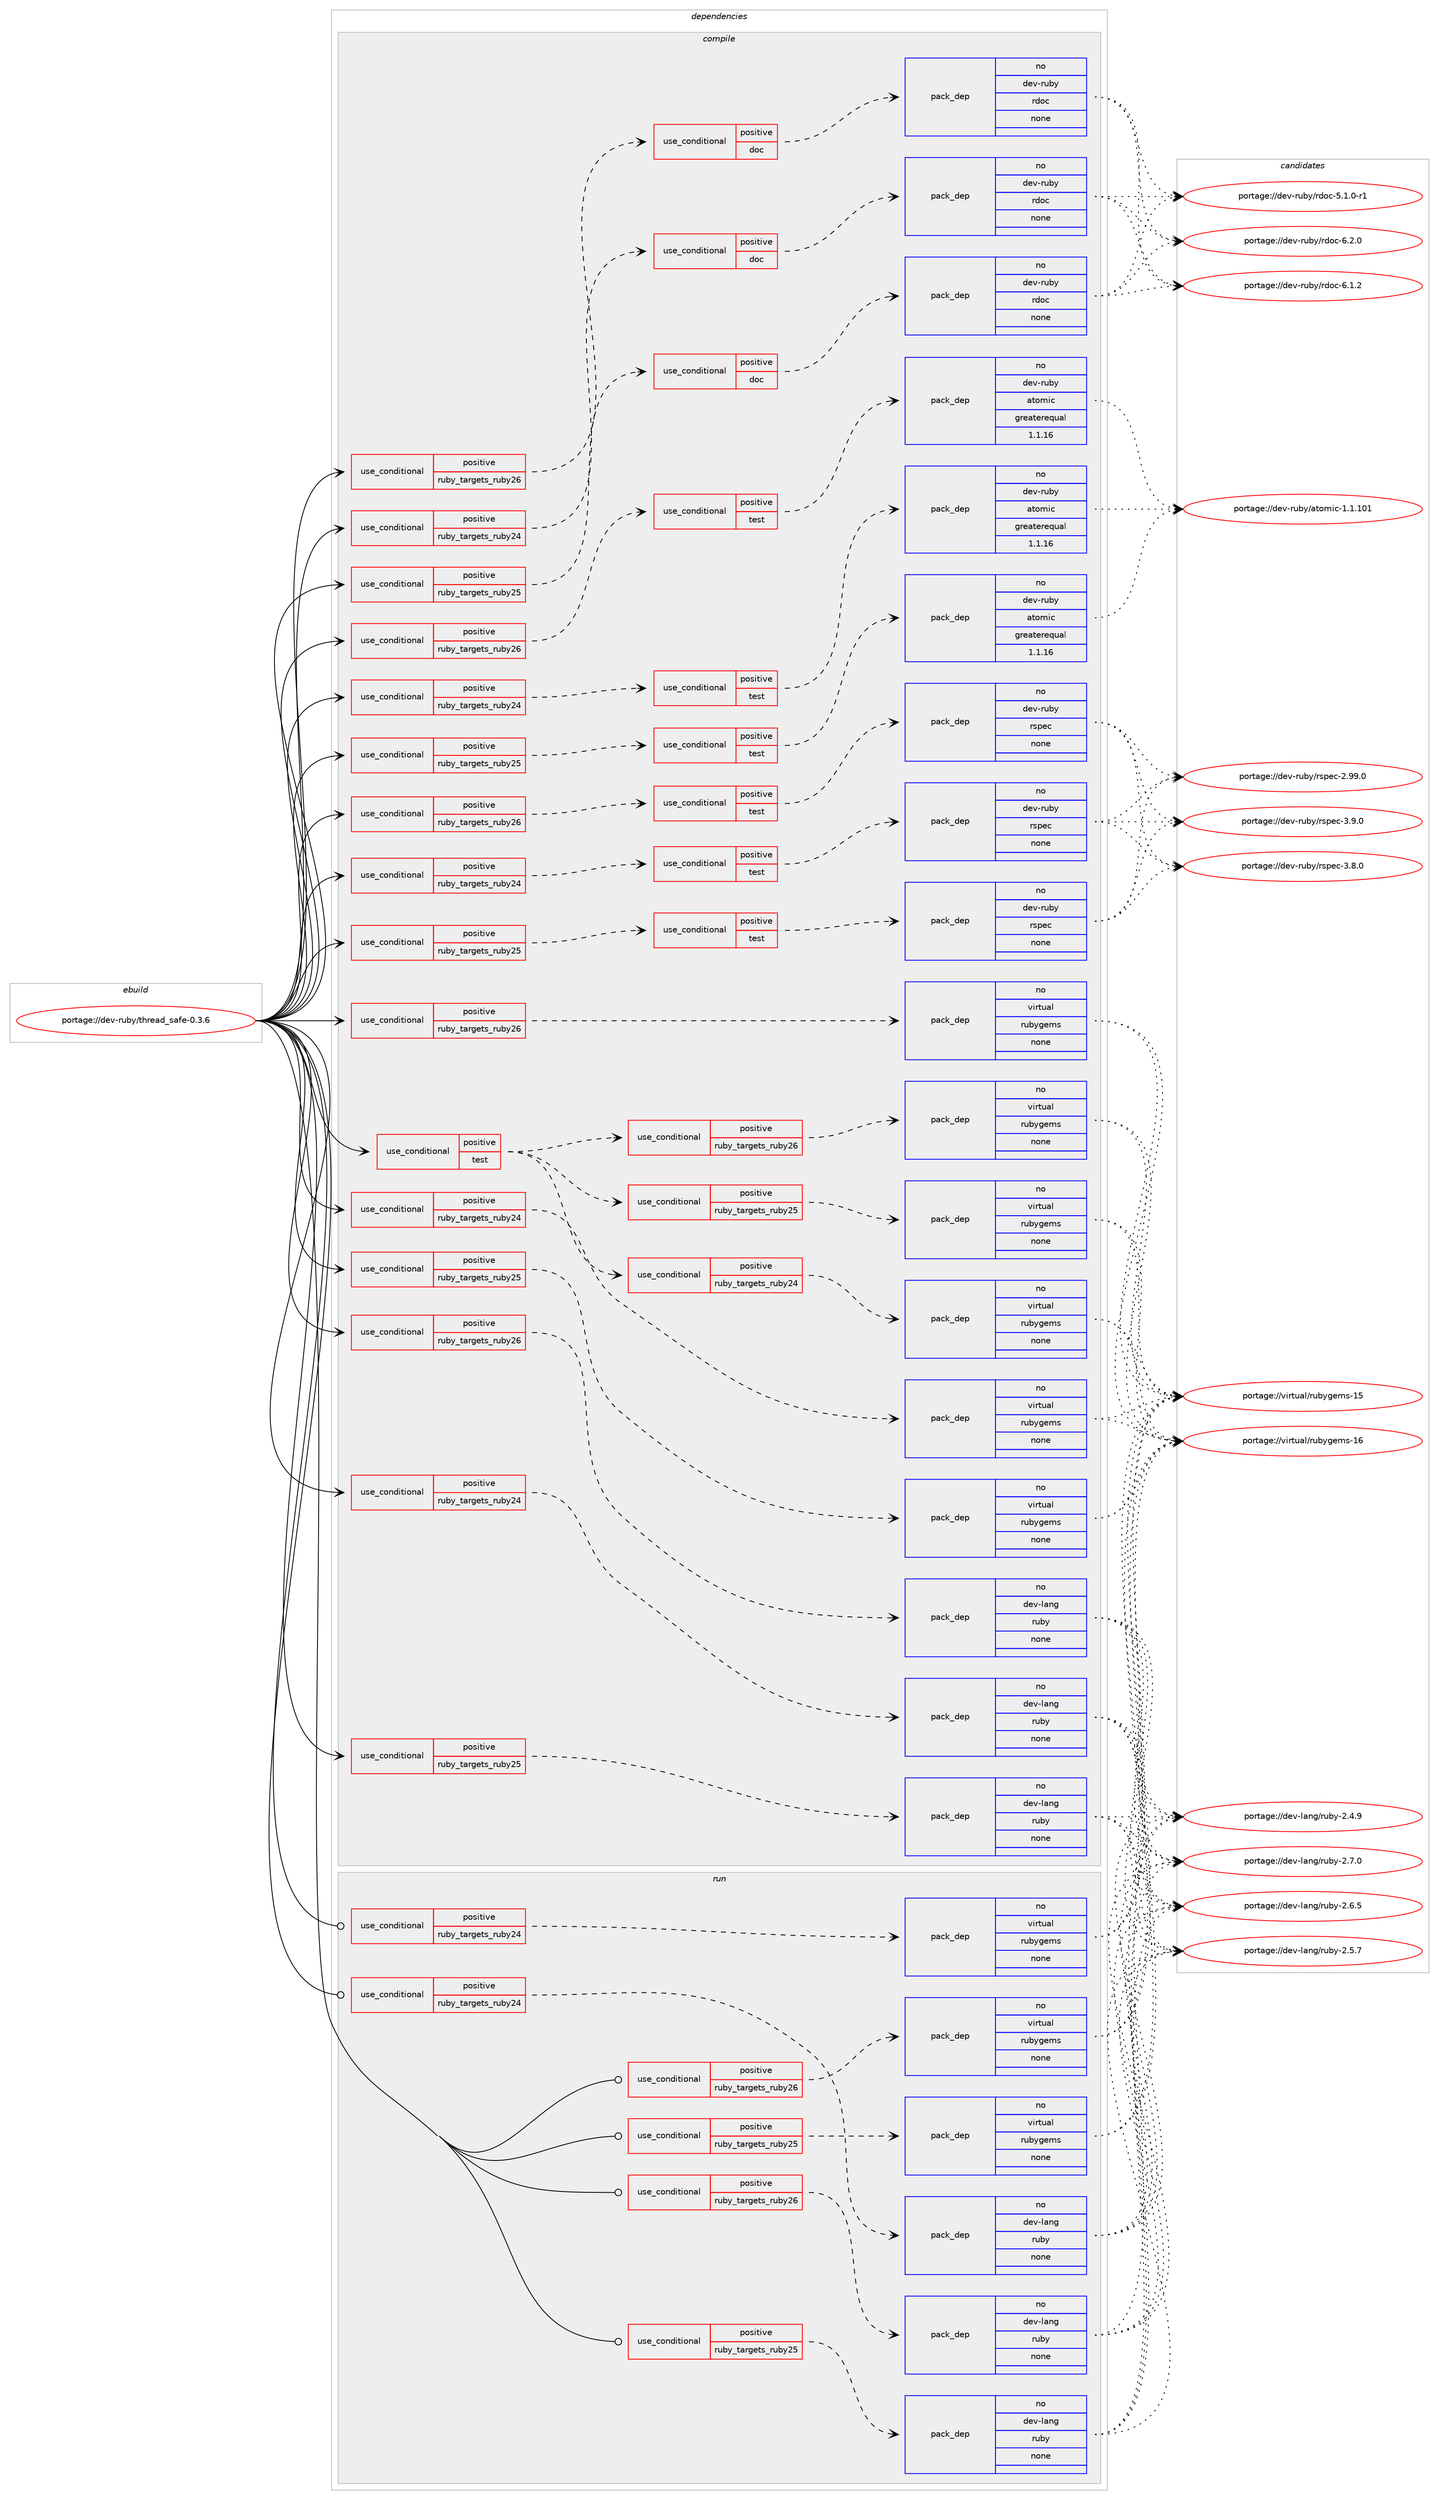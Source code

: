 digraph prolog {

# *************
# Graph options
# *************

newrank=true;
concentrate=true;
compound=true;
graph [rankdir=LR,fontname=Helvetica,fontsize=10,ranksep=1.5];#, ranksep=2.5, nodesep=0.2];
edge  [arrowhead=vee];
node  [fontname=Helvetica,fontsize=10];

# **********
# The ebuild
# **********

subgraph cluster_leftcol {
color=gray;
rank=same;
label=<<i>ebuild</i>>;
id [label="portage://dev-ruby/thread_safe-0.3.6", color=red, width=4, href="../dev-ruby/thread_safe-0.3.6.svg"];
}

# ****************
# The dependencies
# ****************

subgraph cluster_midcol {
color=gray;
label=<<i>dependencies</i>>;
subgraph cluster_compile {
fillcolor="#eeeeee";
style=filled;
label=<<i>compile</i>>;
subgraph cond66795 {
dependency314761 [label=<<TABLE BORDER="0" CELLBORDER="1" CELLSPACING="0" CELLPADDING="4"><TR><TD ROWSPAN="3" CELLPADDING="10">use_conditional</TD></TR><TR><TD>positive</TD></TR><TR><TD>ruby_targets_ruby24</TD></TR></TABLE>>, shape=none, color=red];
subgraph cond66796 {
dependency314762 [label=<<TABLE BORDER="0" CELLBORDER="1" CELLSPACING="0" CELLPADDING="4"><TR><TD ROWSPAN="3" CELLPADDING="10">use_conditional</TD></TR><TR><TD>positive</TD></TR><TR><TD>doc</TD></TR></TABLE>>, shape=none, color=red];
subgraph pack243235 {
dependency314763 [label=<<TABLE BORDER="0" CELLBORDER="1" CELLSPACING="0" CELLPADDING="4" WIDTH="220"><TR><TD ROWSPAN="6" CELLPADDING="30">pack_dep</TD></TR><TR><TD WIDTH="110">no</TD></TR><TR><TD>dev-ruby</TD></TR><TR><TD>rdoc</TD></TR><TR><TD>none</TD></TR><TR><TD></TD></TR></TABLE>>, shape=none, color=blue];
}
dependency314762:e -> dependency314763:w [weight=20,style="dashed",arrowhead="vee"];
}
dependency314761:e -> dependency314762:w [weight=20,style="dashed",arrowhead="vee"];
}
id:e -> dependency314761:w [weight=20,style="solid",arrowhead="vee"];
subgraph cond66797 {
dependency314764 [label=<<TABLE BORDER="0" CELLBORDER="1" CELLSPACING="0" CELLPADDING="4"><TR><TD ROWSPAN="3" CELLPADDING="10">use_conditional</TD></TR><TR><TD>positive</TD></TR><TR><TD>ruby_targets_ruby24</TD></TR></TABLE>>, shape=none, color=red];
subgraph cond66798 {
dependency314765 [label=<<TABLE BORDER="0" CELLBORDER="1" CELLSPACING="0" CELLPADDING="4"><TR><TD ROWSPAN="3" CELLPADDING="10">use_conditional</TD></TR><TR><TD>positive</TD></TR><TR><TD>test</TD></TR></TABLE>>, shape=none, color=red];
subgraph pack243236 {
dependency314766 [label=<<TABLE BORDER="0" CELLBORDER="1" CELLSPACING="0" CELLPADDING="4" WIDTH="220"><TR><TD ROWSPAN="6" CELLPADDING="30">pack_dep</TD></TR><TR><TD WIDTH="110">no</TD></TR><TR><TD>dev-ruby</TD></TR><TR><TD>atomic</TD></TR><TR><TD>greaterequal</TD></TR><TR><TD>1.1.16</TD></TR></TABLE>>, shape=none, color=blue];
}
dependency314765:e -> dependency314766:w [weight=20,style="dashed",arrowhead="vee"];
}
dependency314764:e -> dependency314765:w [weight=20,style="dashed",arrowhead="vee"];
}
id:e -> dependency314764:w [weight=20,style="solid",arrowhead="vee"];
subgraph cond66799 {
dependency314767 [label=<<TABLE BORDER="0" CELLBORDER="1" CELLSPACING="0" CELLPADDING="4"><TR><TD ROWSPAN="3" CELLPADDING="10">use_conditional</TD></TR><TR><TD>positive</TD></TR><TR><TD>ruby_targets_ruby24</TD></TR></TABLE>>, shape=none, color=red];
subgraph cond66800 {
dependency314768 [label=<<TABLE BORDER="0" CELLBORDER="1" CELLSPACING="0" CELLPADDING="4"><TR><TD ROWSPAN="3" CELLPADDING="10">use_conditional</TD></TR><TR><TD>positive</TD></TR><TR><TD>test</TD></TR></TABLE>>, shape=none, color=red];
subgraph pack243237 {
dependency314769 [label=<<TABLE BORDER="0" CELLBORDER="1" CELLSPACING="0" CELLPADDING="4" WIDTH="220"><TR><TD ROWSPAN="6" CELLPADDING="30">pack_dep</TD></TR><TR><TD WIDTH="110">no</TD></TR><TR><TD>dev-ruby</TD></TR><TR><TD>rspec</TD></TR><TR><TD>none</TD></TR><TR><TD></TD></TR></TABLE>>, shape=none, color=blue];
}
dependency314768:e -> dependency314769:w [weight=20,style="dashed",arrowhead="vee"];
}
dependency314767:e -> dependency314768:w [weight=20,style="dashed",arrowhead="vee"];
}
id:e -> dependency314767:w [weight=20,style="solid",arrowhead="vee"];
subgraph cond66801 {
dependency314770 [label=<<TABLE BORDER="0" CELLBORDER="1" CELLSPACING="0" CELLPADDING="4"><TR><TD ROWSPAN="3" CELLPADDING="10">use_conditional</TD></TR><TR><TD>positive</TD></TR><TR><TD>ruby_targets_ruby24</TD></TR></TABLE>>, shape=none, color=red];
subgraph pack243238 {
dependency314771 [label=<<TABLE BORDER="0" CELLBORDER="1" CELLSPACING="0" CELLPADDING="4" WIDTH="220"><TR><TD ROWSPAN="6" CELLPADDING="30">pack_dep</TD></TR><TR><TD WIDTH="110">no</TD></TR><TR><TD>dev-lang</TD></TR><TR><TD>ruby</TD></TR><TR><TD>none</TD></TR><TR><TD></TD></TR></TABLE>>, shape=none, color=blue];
}
dependency314770:e -> dependency314771:w [weight=20,style="dashed",arrowhead="vee"];
}
id:e -> dependency314770:w [weight=20,style="solid",arrowhead="vee"];
subgraph cond66802 {
dependency314772 [label=<<TABLE BORDER="0" CELLBORDER="1" CELLSPACING="0" CELLPADDING="4"><TR><TD ROWSPAN="3" CELLPADDING="10">use_conditional</TD></TR><TR><TD>positive</TD></TR><TR><TD>ruby_targets_ruby24</TD></TR></TABLE>>, shape=none, color=red];
subgraph pack243239 {
dependency314773 [label=<<TABLE BORDER="0" CELLBORDER="1" CELLSPACING="0" CELLPADDING="4" WIDTH="220"><TR><TD ROWSPAN="6" CELLPADDING="30">pack_dep</TD></TR><TR><TD WIDTH="110">no</TD></TR><TR><TD>virtual</TD></TR><TR><TD>rubygems</TD></TR><TR><TD>none</TD></TR><TR><TD></TD></TR></TABLE>>, shape=none, color=blue];
}
dependency314772:e -> dependency314773:w [weight=20,style="dashed",arrowhead="vee"];
}
id:e -> dependency314772:w [weight=20,style="solid",arrowhead="vee"];
subgraph cond66803 {
dependency314774 [label=<<TABLE BORDER="0" CELLBORDER="1" CELLSPACING="0" CELLPADDING="4"><TR><TD ROWSPAN="3" CELLPADDING="10">use_conditional</TD></TR><TR><TD>positive</TD></TR><TR><TD>ruby_targets_ruby25</TD></TR></TABLE>>, shape=none, color=red];
subgraph cond66804 {
dependency314775 [label=<<TABLE BORDER="0" CELLBORDER="1" CELLSPACING="0" CELLPADDING="4"><TR><TD ROWSPAN="3" CELLPADDING="10">use_conditional</TD></TR><TR><TD>positive</TD></TR><TR><TD>doc</TD></TR></TABLE>>, shape=none, color=red];
subgraph pack243240 {
dependency314776 [label=<<TABLE BORDER="0" CELLBORDER="1" CELLSPACING="0" CELLPADDING="4" WIDTH="220"><TR><TD ROWSPAN="6" CELLPADDING="30">pack_dep</TD></TR><TR><TD WIDTH="110">no</TD></TR><TR><TD>dev-ruby</TD></TR><TR><TD>rdoc</TD></TR><TR><TD>none</TD></TR><TR><TD></TD></TR></TABLE>>, shape=none, color=blue];
}
dependency314775:e -> dependency314776:w [weight=20,style="dashed",arrowhead="vee"];
}
dependency314774:e -> dependency314775:w [weight=20,style="dashed",arrowhead="vee"];
}
id:e -> dependency314774:w [weight=20,style="solid",arrowhead="vee"];
subgraph cond66805 {
dependency314777 [label=<<TABLE BORDER="0" CELLBORDER="1" CELLSPACING="0" CELLPADDING="4"><TR><TD ROWSPAN="3" CELLPADDING="10">use_conditional</TD></TR><TR><TD>positive</TD></TR><TR><TD>ruby_targets_ruby25</TD></TR></TABLE>>, shape=none, color=red];
subgraph cond66806 {
dependency314778 [label=<<TABLE BORDER="0" CELLBORDER="1" CELLSPACING="0" CELLPADDING="4"><TR><TD ROWSPAN="3" CELLPADDING="10">use_conditional</TD></TR><TR><TD>positive</TD></TR><TR><TD>test</TD></TR></TABLE>>, shape=none, color=red];
subgraph pack243241 {
dependency314779 [label=<<TABLE BORDER="0" CELLBORDER="1" CELLSPACING="0" CELLPADDING="4" WIDTH="220"><TR><TD ROWSPAN="6" CELLPADDING="30">pack_dep</TD></TR><TR><TD WIDTH="110">no</TD></TR><TR><TD>dev-ruby</TD></TR><TR><TD>atomic</TD></TR><TR><TD>greaterequal</TD></TR><TR><TD>1.1.16</TD></TR></TABLE>>, shape=none, color=blue];
}
dependency314778:e -> dependency314779:w [weight=20,style="dashed",arrowhead="vee"];
}
dependency314777:e -> dependency314778:w [weight=20,style="dashed",arrowhead="vee"];
}
id:e -> dependency314777:w [weight=20,style="solid",arrowhead="vee"];
subgraph cond66807 {
dependency314780 [label=<<TABLE BORDER="0" CELLBORDER="1" CELLSPACING="0" CELLPADDING="4"><TR><TD ROWSPAN="3" CELLPADDING="10">use_conditional</TD></TR><TR><TD>positive</TD></TR><TR><TD>ruby_targets_ruby25</TD></TR></TABLE>>, shape=none, color=red];
subgraph cond66808 {
dependency314781 [label=<<TABLE BORDER="0" CELLBORDER="1" CELLSPACING="0" CELLPADDING="4"><TR><TD ROWSPAN="3" CELLPADDING="10">use_conditional</TD></TR><TR><TD>positive</TD></TR><TR><TD>test</TD></TR></TABLE>>, shape=none, color=red];
subgraph pack243242 {
dependency314782 [label=<<TABLE BORDER="0" CELLBORDER="1" CELLSPACING="0" CELLPADDING="4" WIDTH="220"><TR><TD ROWSPAN="6" CELLPADDING="30">pack_dep</TD></TR><TR><TD WIDTH="110">no</TD></TR><TR><TD>dev-ruby</TD></TR><TR><TD>rspec</TD></TR><TR><TD>none</TD></TR><TR><TD></TD></TR></TABLE>>, shape=none, color=blue];
}
dependency314781:e -> dependency314782:w [weight=20,style="dashed",arrowhead="vee"];
}
dependency314780:e -> dependency314781:w [weight=20,style="dashed",arrowhead="vee"];
}
id:e -> dependency314780:w [weight=20,style="solid",arrowhead="vee"];
subgraph cond66809 {
dependency314783 [label=<<TABLE BORDER="0" CELLBORDER="1" CELLSPACING="0" CELLPADDING="4"><TR><TD ROWSPAN="3" CELLPADDING="10">use_conditional</TD></TR><TR><TD>positive</TD></TR><TR><TD>ruby_targets_ruby25</TD></TR></TABLE>>, shape=none, color=red];
subgraph pack243243 {
dependency314784 [label=<<TABLE BORDER="0" CELLBORDER="1" CELLSPACING="0" CELLPADDING="4" WIDTH="220"><TR><TD ROWSPAN="6" CELLPADDING="30">pack_dep</TD></TR><TR><TD WIDTH="110">no</TD></TR><TR><TD>dev-lang</TD></TR><TR><TD>ruby</TD></TR><TR><TD>none</TD></TR><TR><TD></TD></TR></TABLE>>, shape=none, color=blue];
}
dependency314783:e -> dependency314784:w [weight=20,style="dashed",arrowhead="vee"];
}
id:e -> dependency314783:w [weight=20,style="solid",arrowhead="vee"];
subgraph cond66810 {
dependency314785 [label=<<TABLE BORDER="0" CELLBORDER="1" CELLSPACING="0" CELLPADDING="4"><TR><TD ROWSPAN="3" CELLPADDING="10">use_conditional</TD></TR><TR><TD>positive</TD></TR><TR><TD>ruby_targets_ruby25</TD></TR></TABLE>>, shape=none, color=red];
subgraph pack243244 {
dependency314786 [label=<<TABLE BORDER="0" CELLBORDER="1" CELLSPACING="0" CELLPADDING="4" WIDTH="220"><TR><TD ROWSPAN="6" CELLPADDING="30">pack_dep</TD></TR><TR><TD WIDTH="110">no</TD></TR><TR><TD>virtual</TD></TR><TR><TD>rubygems</TD></TR><TR><TD>none</TD></TR><TR><TD></TD></TR></TABLE>>, shape=none, color=blue];
}
dependency314785:e -> dependency314786:w [weight=20,style="dashed",arrowhead="vee"];
}
id:e -> dependency314785:w [weight=20,style="solid",arrowhead="vee"];
subgraph cond66811 {
dependency314787 [label=<<TABLE BORDER="0" CELLBORDER="1" CELLSPACING="0" CELLPADDING="4"><TR><TD ROWSPAN="3" CELLPADDING="10">use_conditional</TD></TR><TR><TD>positive</TD></TR><TR><TD>ruby_targets_ruby26</TD></TR></TABLE>>, shape=none, color=red];
subgraph cond66812 {
dependency314788 [label=<<TABLE BORDER="0" CELLBORDER="1" CELLSPACING="0" CELLPADDING="4"><TR><TD ROWSPAN="3" CELLPADDING="10">use_conditional</TD></TR><TR><TD>positive</TD></TR><TR><TD>doc</TD></TR></TABLE>>, shape=none, color=red];
subgraph pack243245 {
dependency314789 [label=<<TABLE BORDER="0" CELLBORDER="1" CELLSPACING="0" CELLPADDING="4" WIDTH="220"><TR><TD ROWSPAN="6" CELLPADDING="30">pack_dep</TD></TR><TR><TD WIDTH="110">no</TD></TR><TR><TD>dev-ruby</TD></TR><TR><TD>rdoc</TD></TR><TR><TD>none</TD></TR><TR><TD></TD></TR></TABLE>>, shape=none, color=blue];
}
dependency314788:e -> dependency314789:w [weight=20,style="dashed",arrowhead="vee"];
}
dependency314787:e -> dependency314788:w [weight=20,style="dashed",arrowhead="vee"];
}
id:e -> dependency314787:w [weight=20,style="solid",arrowhead="vee"];
subgraph cond66813 {
dependency314790 [label=<<TABLE BORDER="0" CELLBORDER="1" CELLSPACING="0" CELLPADDING="4"><TR><TD ROWSPAN="3" CELLPADDING="10">use_conditional</TD></TR><TR><TD>positive</TD></TR><TR><TD>ruby_targets_ruby26</TD></TR></TABLE>>, shape=none, color=red];
subgraph cond66814 {
dependency314791 [label=<<TABLE BORDER="0" CELLBORDER="1" CELLSPACING="0" CELLPADDING="4"><TR><TD ROWSPAN="3" CELLPADDING="10">use_conditional</TD></TR><TR><TD>positive</TD></TR><TR><TD>test</TD></TR></TABLE>>, shape=none, color=red];
subgraph pack243246 {
dependency314792 [label=<<TABLE BORDER="0" CELLBORDER="1" CELLSPACING="0" CELLPADDING="4" WIDTH="220"><TR><TD ROWSPAN="6" CELLPADDING="30">pack_dep</TD></TR><TR><TD WIDTH="110">no</TD></TR><TR><TD>dev-ruby</TD></TR><TR><TD>atomic</TD></TR><TR><TD>greaterequal</TD></TR><TR><TD>1.1.16</TD></TR></TABLE>>, shape=none, color=blue];
}
dependency314791:e -> dependency314792:w [weight=20,style="dashed",arrowhead="vee"];
}
dependency314790:e -> dependency314791:w [weight=20,style="dashed",arrowhead="vee"];
}
id:e -> dependency314790:w [weight=20,style="solid",arrowhead="vee"];
subgraph cond66815 {
dependency314793 [label=<<TABLE BORDER="0" CELLBORDER="1" CELLSPACING="0" CELLPADDING="4"><TR><TD ROWSPAN="3" CELLPADDING="10">use_conditional</TD></TR><TR><TD>positive</TD></TR><TR><TD>ruby_targets_ruby26</TD></TR></TABLE>>, shape=none, color=red];
subgraph cond66816 {
dependency314794 [label=<<TABLE BORDER="0" CELLBORDER="1" CELLSPACING="0" CELLPADDING="4"><TR><TD ROWSPAN="3" CELLPADDING="10">use_conditional</TD></TR><TR><TD>positive</TD></TR><TR><TD>test</TD></TR></TABLE>>, shape=none, color=red];
subgraph pack243247 {
dependency314795 [label=<<TABLE BORDER="0" CELLBORDER="1" CELLSPACING="0" CELLPADDING="4" WIDTH="220"><TR><TD ROWSPAN="6" CELLPADDING="30">pack_dep</TD></TR><TR><TD WIDTH="110">no</TD></TR><TR><TD>dev-ruby</TD></TR><TR><TD>rspec</TD></TR><TR><TD>none</TD></TR><TR><TD></TD></TR></TABLE>>, shape=none, color=blue];
}
dependency314794:e -> dependency314795:w [weight=20,style="dashed",arrowhead="vee"];
}
dependency314793:e -> dependency314794:w [weight=20,style="dashed",arrowhead="vee"];
}
id:e -> dependency314793:w [weight=20,style="solid",arrowhead="vee"];
subgraph cond66817 {
dependency314796 [label=<<TABLE BORDER="0" CELLBORDER="1" CELLSPACING="0" CELLPADDING="4"><TR><TD ROWSPAN="3" CELLPADDING="10">use_conditional</TD></TR><TR><TD>positive</TD></TR><TR><TD>ruby_targets_ruby26</TD></TR></TABLE>>, shape=none, color=red];
subgraph pack243248 {
dependency314797 [label=<<TABLE BORDER="0" CELLBORDER="1" CELLSPACING="0" CELLPADDING="4" WIDTH="220"><TR><TD ROWSPAN="6" CELLPADDING="30">pack_dep</TD></TR><TR><TD WIDTH="110">no</TD></TR><TR><TD>dev-lang</TD></TR><TR><TD>ruby</TD></TR><TR><TD>none</TD></TR><TR><TD></TD></TR></TABLE>>, shape=none, color=blue];
}
dependency314796:e -> dependency314797:w [weight=20,style="dashed",arrowhead="vee"];
}
id:e -> dependency314796:w [weight=20,style="solid",arrowhead="vee"];
subgraph cond66818 {
dependency314798 [label=<<TABLE BORDER="0" CELLBORDER="1" CELLSPACING="0" CELLPADDING="4"><TR><TD ROWSPAN="3" CELLPADDING="10">use_conditional</TD></TR><TR><TD>positive</TD></TR><TR><TD>ruby_targets_ruby26</TD></TR></TABLE>>, shape=none, color=red];
subgraph pack243249 {
dependency314799 [label=<<TABLE BORDER="0" CELLBORDER="1" CELLSPACING="0" CELLPADDING="4" WIDTH="220"><TR><TD ROWSPAN="6" CELLPADDING="30">pack_dep</TD></TR><TR><TD WIDTH="110">no</TD></TR><TR><TD>virtual</TD></TR><TR><TD>rubygems</TD></TR><TR><TD>none</TD></TR><TR><TD></TD></TR></TABLE>>, shape=none, color=blue];
}
dependency314798:e -> dependency314799:w [weight=20,style="dashed",arrowhead="vee"];
}
id:e -> dependency314798:w [weight=20,style="solid",arrowhead="vee"];
subgraph cond66819 {
dependency314800 [label=<<TABLE BORDER="0" CELLBORDER="1" CELLSPACING="0" CELLPADDING="4"><TR><TD ROWSPAN="3" CELLPADDING="10">use_conditional</TD></TR><TR><TD>positive</TD></TR><TR><TD>test</TD></TR></TABLE>>, shape=none, color=red];
subgraph cond66820 {
dependency314801 [label=<<TABLE BORDER="0" CELLBORDER="1" CELLSPACING="0" CELLPADDING="4"><TR><TD ROWSPAN="3" CELLPADDING="10">use_conditional</TD></TR><TR><TD>positive</TD></TR><TR><TD>ruby_targets_ruby24</TD></TR></TABLE>>, shape=none, color=red];
subgraph pack243250 {
dependency314802 [label=<<TABLE BORDER="0" CELLBORDER="1" CELLSPACING="0" CELLPADDING="4" WIDTH="220"><TR><TD ROWSPAN="6" CELLPADDING="30">pack_dep</TD></TR><TR><TD WIDTH="110">no</TD></TR><TR><TD>virtual</TD></TR><TR><TD>rubygems</TD></TR><TR><TD>none</TD></TR><TR><TD></TD></TR></TABLE>>, shape=none, color=blue];
}
dependency314801:e -> dependency314802:w [weight=20,style="dashed",arrowhead="vee"];
}
dependency314800:e -> dependency314801:w [weight=20,style="dashed",arrowhead="vee"];
subgraph cond66821 {
dependency314803 [label=<<TABLE BORDER="0" CELLBORDER="1" CELLSPACING="0" CELLPADDING="4"><TR><TD ROWSPAN="3" CELLPADDING="10">use_conditional</TD></TR><TR><TD>positive</TD></TR><TR><TD>ruby_targets_ruby25</TD></TR></TABLE>>, shape=none, color=red];
subgraph pack243251 {
dependency314804 [label=<<TABLE BORDER="0" CELLBORDER="1" CELLSPACING="0" CELLPADDING="4" WIDTH="220"><TR><TD ROWSPAN="6" CELLPADDING="30">pack_dep</TD></TR><TR><TD WIDTH="110">no</TD></TR><TR><TD>virtual</TD></TR><TR><TD>rubygems</TD></TR><TR><TD>none</TD></TR><TR><TD></TD></TR></TABLE>>, shape=none, color=blue];
}
dependency314803:e -> dependency314804:w [weight=20,style="dashed",arrowhead="vee"];
}
dependency314800:e -> dependency314803:w [weight=20,style="dashed",arrowhead="vee"];
subgraph cond66822 {
dependency314805 [label=<<TABLE BORDER="0" CELLBORDER="1" CELLSPACING="0" CELLPADDING="4"><TR><TD ROWSPAN="3" CELLPADDING="10">use_conditional</TD></TR><TR><TD>positive</TD></TR><TR><TD>ruby_targets_ruby26</TD></TR></TABLE>>, shape=none, color=red];
subgraph pack243252 {
dependency314806 [label=<<TABLE BORDER="0" CELLBORDER="1" CELLSPACING="0" CELLPADDING="4" WIDTH="220"><TR><TD ROWSPAN="6" CELLPADDING="30">pack_dep</TD></TR><TR><TD WIDTH="110">no</TD></TR><TR><TD>virtual</TD></TR><TR><TD>rubygems</TD></TR><TR><TD>none</TD></TR><TR><TD></TD></TR></TABLE>>, shape=none, color=blue];
}
dependency314805:e -> dependency314806:w [weight=20,style="dashed",arrowhead="vee"];
}
dependency314800:e -> dependency314805:w [weight=20,style="dashed",arrowhead="vee"];
}
id:e -> dependency314800:w [weight=20,style="solid",arrowhead="vee"];
}
subgraph cluster_compileandrun {
fillcolor="#eeeeee";
style=filled;
label=<<i>compile and run</i>>;
}
subgraph cluster_run {
fillcolor="#eeeeee";
style=filled;
label=<<i>run</i>>;
subgraph cond66823 {
dependency314807 [label=<<TABLE BORDER="0" CELLBORDER="1" CELLSPACING="0" CELLPADDING="4"><TR><TD ROWSPAN="3" CELLPADDING="10">use_conditional</TD></TR><TR><TD>positive</TD></TR><TR><TD>ruby_targets_ruby24</TD></TR></TABLE>>, shape=none, color=red];
subgraph pack243253 {
dependency314808 [label=<<TABLE BORDER="0" CELLBORDER="1" CELLSPACING="0" CELLPADDING="4" WIDTH="220"><TR><TD ROWSPAN="6" CELLPADDING="30">pack_dep</TD></TR><TR><TD WIDTH="110">no</TD></TR><TR><TD>dev-lang</TD></TR><TR><TD>ruby</TD></TR><TR><TD>none</TD></TR><TR><TD></TD></TR></TABLE>>, shape=none, color=blue];
}
dependency314807:e -> dependency314808:w [weight=20,style="dashed",arrowhead="vee"];
}
id:e -> dependency314807:w [weight=20,style="solid",arrowhead="odot"];
subgraph cond66824 {
dependency314809 [label=<<TABLE BORDER="0" CELLBORDER="1" CELLSPACING="0" CELLPADDING="4"><TR><TD ROWSPAN="3" CELLPADDING="10">use_conditional</TD></TR><TR><TD>positive</TD></TR><TR><TD>ruby_targets_ruby24</TD></TR></TABLE>>, shape=none, color=red];
subgraph pack243254 {
dependency314810 [label=<<TABLE BORDER="0" CELLBORDER="1" CELLSPACING="0" CELLPADDING="4" WIDTH="220"><TR><TD ROWSPAN="6" CELLPADDING="30">pack_dep</TD></TR><TR><TD WIDTH="110">no</TD></TR><TR><TD>virtual</TD></TR><TR><TD>rubygems</TD></TR><TR><TD>none</TD></TR><TR><TD></TD></TR></TABLE>>, shape=none, color=blue];
}
dependency314809:e -> dependency314810:w [weight=20,style="dashed",arrowhead="vee"];
}
id:e -> dependency314809:w [weight=20,style="solid",arrowhead="odot"];
subgraph cond66825 {
dependency314811 [label=<<TABLE BORDER="0" CELLBORDER="1" CELLSPACING="0" CELLPADDING="4"><TR><TD ROWSPAN="3" CELLPADDING="10">use_conditional</TD></TR><TR><TD>positive</TD></TR><TR><TD>ruby_targets_ruby25</TD></TR></TABLE>>, shape=none, color=red];
subgraph pack243255 {
dependency314812 [label=<<TABLE BORDER="0" CELLBORDER="1" CELLSPACING="0" CELLPADDING="4" WIDTH="220"><TR><TD ROWSPAN="6" CELLPADDING="30">pack_dep</TD></TR><TR><TD WIDTH="110">no</TD></TR><TR><TD>dev-lang</TD></TR><TR><TD>ruby</TD></TR><TR><TD>none</TD></TR><TR><TD></TD></TR></TABLE>>, shape=none, color=blue];
}
dependency314811:e -> dependency314812:w [weight=20,style="dashed",arrowhead="vee"];
}
id:e -> dependency314811:w [weight=20,style="solid",arrowhead="odot"];
subgraph cond66826 {
dependency314813 [label=<<TABLE BORDER="0" CELLBORDER="1" CELLSPACING="0" CELLPADDING="4"><TR><TD ROWSPAN="3" CELLPADDING="10">use_conditional</TD></TR><TR><TD>positive</TD></TR><TR><TD>ruby_targets_ruby25</TD></TR></TABLE>>, shape=none, color=red];
subgraph pack243256 {
dependency314814 [label=<<TABLE BORDER="0" CELLBORDER="1" CELLSPACING="0" CELLPADDING="4" WIDTH="220"><TR><TD ROWSPAN="6" CELLPADDING="30">pack_dep</TD></TR><TR><TD WIDTH="110">no</TD></TR><TR><TD>virtual</TD></TR><TR><TD>rubygems</TD></TR><TR><TD>none</TD></TR><TR><TD></TD></TR></TABLE>>, shape=none, color=blue];
}
dependency314813:e -> dependency314814:w [weight=20,style="dashed",arrowhead="vee"];
}
id:e -> dependency314813:w [weight=20,style="solid",arrowhead="odot"];
subgraph cond66827 {
dependency314815 [label=<<TABLE BORDER="0" CELLBORDER="1" CELLSPACING="0" CELLPADDING="4"><TR><TD ROWSPAN="3" CELLPADDING="10">use_conditional</TD></TR><TR><TD>positive</TD></TR><TR><TD>ruby_targets_ruby26</TD></TR></TABLE>>, shape=none, color=red];
subgraph pack243257 {
dependency314816 [label=<<TABLE BORDER="0" CELLBORDER="1" CELLSPACING="0" CELLPADDING="4" WIDTH="220"><TR><TD ROWSPAN="6" CELLPADDING="30">pack_dep</TD></TR><TR><TD WIDTH="110">no</TD></TR><TR><TD>dev-lang</TD></TR><TR><TD>ruby</TD></TR><TR><TD>none</TD></TR><TR><TD></TD></TR></TABLE>>, shape=none, color=blue];
}
dependency314815:e -> dependency314816:w [weight=20,style="dashed",arrowhead="vee"];
}
id:e -> dependency314815:w [weight=20,style="solid",arrowhead="odot"];
subgraph cond66828 {
dependency314817 [label=<<TABLE BORDER="0" CELLBORDER="1" CELLSPACING="0" CELLPADDING="4"><TR><TD ROWSPAN="3" CELLPADDING="10">use_conditional</TD></TR><TR><TD>positive</TD></TR><TR><TD>ruby_targets_ruby26</TD></TR></TABLE>>, shape=none, color=red];
subgraph pack243258 {
dependency314818 [label=<<TABLE BORDER="0" CELLBORDER="1" CELLSPACING="0" CELLPADDING="4" WIDTH="220"><TR><TD ROWSPAN="6" CELLPADDING="30">pack_dep</TD></TR><TR><TD WIDTH="110">no</TD></TR><TR><TD>virtual</TD></TR><TR><TD>rubygems</TD></TR><TR><TD>none</TD></TR><TR><TD></TD></TR></TABLE>>, shape=none, color=blue];
}
dependency314817:e -> dependency314818:w [weight=20,style="dashed",arrowhead="vee"];
}
id:e -> dependency314817:w [weight=20,style="solid",arrowhead="odot"];
}
}

# **************
# The candidates
# **************

subgraph cluster_choices {
rank=same;
color=gray;
label=<<i>candidates</i>>;

subgraph choice243235 {
color=black;
nodesep=1;
choice10010111845114117981214711410011199455446504648 [label="portage://dev-ruby/rdoc-6.2.0", color=red, width=4,href="../dev-ruby/rdoc-6.2.0.svg"];
choice10010111845114117981214711410011199455446494650 [label="portage://dev-ruby/rdoc-6.1.2", color=red, width=4,href="../dev-ruby/rdoc-6.1.2.svg"];
choice100101118451141179812147114100111994553464946484511449 [label="portage://dev-ruby/rdoc-5.1.0-r1", color=red, width=4,href="../dev-ruby/rdoc-5.1.0-r1.svg"];
dependency314763:e -> choice10010111845114117981214711410011199455446504648:w [style=dotted,weight="100"];
dependency314763:e -> choice10010111845114117981214711410011199455446494650:w [style=dotted,weight="100"];
dependency314763:e -> choice100101118451141179812147114100111994553464946484511449:w [style=dotted,weight="100"];
}
subgraph choice243236 {
color=black;
nodesep=1;
choice10010111845114117981214797116111109105994549464946494849 [label="portage://dev-ruby/atomic-1.1.101", color=red, width=4,href="../dev-ruby/atomic-1.1.101.svg"];
dependency314766:e -> choice10010111845114117981214797116111109105994549464946494849:w [style=dotted,weight="100"];
}
subgraph choice243237 {
color=black;
nodesep=1;
choice10010111845114117981214711411511210199455146574648 [label="portage://dev-ruby/rspec-3.9.0", color=red, width=4,href="../dev-ruby/rspec-3.9.0.svg"];
choice10010111845114117981214711411511210199455146564648 [label="portage://dev-ruby/rspec-3.8.0", color=red, width=4,href="../dev-ruby/rspec-3.8.0.svg"];
choice1001011184511411798121471141151121019945504657574648 [label="portage://dev-ruby/rspec-2.99.0", color=red, width=4,href="../dev-ruby/rspec-2.99.0.svg"];
dependency314769:e -> choice10010111845114117981214711411511210199455146574648:w [style=dotted,weight="100"];
dependency314769:e -> choice10010111845114117981214711411511210199455146564648:w [style=dotted,weight="100"];
dependency314769:e -> choice1001011184511411798121471141151121019945504657574648:w [style=dotted,weight="100"];
}
subgraph choice243238 {
color=black;
nodesep=1;
choice10010111845108971101034711411798121455046554648 [label="portage://dev-lang/ruby-2.7.0", color=red, width=4,href="../dev-lang/ruby-2.7.0.svg"];
choice10010111845108971101034711411798121455046544653 [label="portage://dev-lang/ruby-2.6.5", color=red, width=4,href="../dev-lang/ruby-2.6.5.svg"];
choice10010111845108971101034711411798121455046534655 [label="portage://dev-lang/ruby-2.5.7", color=red, width=4,href="../dev-lang/ruby-2.5.7.svg"];
choice10010111845108971101034711411798121455046524657 [label="portage://dev-lang/ruby-2.4.9", color=red, width=4,href="../dev-lang/ruby-2.4.9.svg"];
dependency314771:e -> choice10010111845108971101034711411798121455046554648:w [style=dotted,weight="100"];
dependency314771:e -> choice10010111845108971101034711411798121455046544653:w [style=dotted,weight="100"];
dependency314771:e -> choice10010111845108971101034711411798121455046534655:w [style=dotted,weight="100"];
dependency314771:e -> choice10010111845108971101034711411798121455046524657:w [style=dotted,weight="100"];
}
subgraph choice243239 {
color=black;
nodesep=1;
choice118105114116117971084711411798121103101109115454954 [label="portage://virtual/rubygems-16", color=red, width=4,href="../virtual/rubygems-16.svg"];
choice118105114116117971084711411798121103101109115454953 [label="portage://virtual/rubygems-15", color=red, width=4,href="../virtual/rubygems-15.svg"];
dependency314773:e -> choice118105114116117971084711411798121103101109115454954:w [style=dotted,weight="100"];
dependency314773:e -> choice118105114116117971084711411798121103101109115454953:w [style=dotted,weight="100"];
}
subgraph choice243240 {
color=black;
nodesep=1;
choice10010111845114117981214711410011199455446504648 [label="portage://dev-ruby/rdoc-6.2.0", color=red, width=4,href="../dev-ruby/rdoc-6.2.0.svg"];
choice10010111845114117981214711410011199455446494650 [label="portage://dev-ruby/rdoc-6.1.2", color=red, width=4,href="../dev-ruby/rdoc-6.1.2.svg"];
choice100101118451141179812147114100111994553464946484511449 [label="portage://dev-ruby/rdoc-5.1.0-r1", color=red, width=4,href="../dev-ruby/rdoc-5.1.0-r1.svg"];
dependency314776:e -> choice10010111845114117981214711410011199455446504648:w [style=dotted,weight="100"];
dependency314776:e -> choice10010111845114117981214711410011199455446494650:w [style=dotted,weight="100"];
dependency314776:e -> choice100101118451141179812147114100111994553464946484511449:w [style=dotted,weight="100"];
}
subgraph choice243241 {
color=black;
nodesep=1;
choice10010111845114117981214797116111109105994549464946494849 [label="portage://dev-ruby/atomic-1.1.101", color=red, width=4,href="../dev-ruby/atomic-1.1.101.svg"];
dependency314779:e -> choice10010111845114117981214797116111109105994549464946494849:w [style=dotted,weight="100"];
}
subgraph choice243242 {
color=black;
nodesep=1;
choice10010111845114117981214711411511210199455146574648 [label="portage://dev-ruby/rspec-3.9.0", color=red, width=4,href="../dev-ruby/rspec-3.9.0.svg"];
choice10010111845114117981214711411511210199455146564648 [label="portage://dev-ruby/rspec-3.8.0", color=red, width=4,href="../dev-ruby/rspec-3.8.0.svg"];
choice1001011184511411798121471141151121019945504657574648 [label="portage://dev-ruby/rspec-2.99.0", color=red, width=4,href="../dev-ruby/rspec-2.99.0.svg"];
dependency314782:e -> choice10010111845114117981214711411511210199455146574648:w [style=dotted,weight="100"];
dependency314782:e -> choice10010111845114117981214711411511210199455146564648:w [style=dotted,weight="100"];
dependency314782:e -> choice1001011184511411798121471141151121019945504657574648:w [style=dotted,weight="100"];
}
subgraph choice243243 {
color=black;
nodesep=1;
choice10010111845108971101034711411798121455046554648 [label="portage://dev-lang/ruby-2.7.0", color=red, width=4,href="../dev-lang/ruby-2.7.0.svg"];
choice10010111845108971101034711411798121455046544653 [label="portage://dev-lang/ruby-2.6.5", color=red, width=4,href="../dev-lang/ruby-2.6.5.svg"];
choice10010111845108971101034711411798121455046534655 [label="portage://dev-lang/ruby-2.5.7", color=red, width=4,href="../dev-lang/ruby-2.5.7.svg"];
choice10010111845108971101034711411798121455046524657 [label="portage://dev-lang/ruby-2.4.9", color=red, width=4,href="../dev-lang/ruby-2.4.9.svg"];
dependency314784:e -> choice10010111845108971101034711411798121455046554648:w [style=dotted,weight="100"];
dependency314784:e -> choice10010111845108971101034711411798121455046544653:w [style=dotted,weight="100"];
dependency314784:e -> choice10010111845108971101034711411798121455046534655:w [style=dotted,weight="100"];
dependency314784:e -> choice10010111845108971101034711411798121455046524657:w [style=dotted,weight="100"];
}
subgraph choice243244 {
color=black;
nodesep=1;
choice118105114116117971084711411798121103101109115454954 [label="portage://virtual/rubygems-16", color=red, width=4,href="../virtual/rubygems-16.svg"];
choice118105114116117971084711411798121103101109115454953 [label="portage://virtual/rubygems-15", color=red, width=4,href="../virtual/rubygems-15.svg"];
dependency314786:e -> choice118105114116117971084711411798121103101109115454954:w [style=dotted,weight="100"];
dependency314786:e -> choice118105114116117971084711411798121103101109115454953:w [style=dotted,weight="100"];
}
subgraph choice243245 {
color=black;
nodesep=1;
choice10010111845114117981214711410011199455446504648 [label="portage://dev-ruby/rdoc-6.2.0", color=red, width=4,href="../dev-ruby/rdoc-6.2.0.svg"];
choice10010111845114117981214711410011199455446494650 [label="portage://dev-ruby/rdoc-6.1.2", color=red, width=4,href="../dev-ruby/rdoc-6.1.2.svg"];
choice100101118451141179812147114100111994553464946484511449 [label="portage://dev-ruby/rdoc-5.1.0-r1", color=red, width=4,href="../dev-ruby/rdoc-5.1.0-r1.svg"];
dependency314789:e -> choice10010111845114117981214711410011199455446504648:w [style=dotted,weight="100"];
dependency314789:e -> choice10010111845114117981214711410011199455446494650:w [style=dotted,weight="100"];
dependency314789:e -> choice100101118451141179812147114100111994553464946484511449:w [style=dotted,weight="100"];
}
subgraph choice243246 {
color=black;
nodesep=1;
choice10010111845114117981214797116111109105994549464946494849 [label="portage://dev-ruby/atomic-1.1.101", color=red, width=4,href="../dev-ruby/atomic-1.1.101.svg"];
dependency314792:e -> choice10010111845114117981214797116111109105994549464946494849:w [style=dotted,weight="100"];
}
subgraph choice243247 {
color=black;
nodesep=1;
choice10010111845114117981214711411511210199455146574648 [label="portage://dev-ruby/rspec-3.9.0", color=red, width=4,href="../dev-ruby/rspec-3.9.0.svg"];
choice10010111845114117981214711411511210199455146564648 [label="portage://dev-ruby/rspec-3.8.0", color=red, width=4,href="../dev-ruby/rspec-3.8.0.svg"];
choice1001011184511411798121471141151121019945504657574648 [label="portage://dev-ruby/rspec-2.99.0", color=red, width=4,href="../dev-ruby/rspec-2.99.0.svg"];
dependency314795:e -> choice10010111845114117981214711411511210199455146574648:w [style=dotted,weight="100"];
dependency314795:e -> choice10010111845114117981214711411511210199455146564648:w [style=dotted,weight="100"];
dependency314795:e -> choice1001011184511411798121471141151121019945504657574648:w [style=dotted,weight="100"];
}
subgraph choice243248 {
color=black;
nodesep=1;
choice10010111845108971101034711411798121455046554648 [label="portage://dev-lang/ruby-2.7.0", color=red, width=4,href="../dev-lang/ruby-2.7.0.svg"];
choice10010111845108971101034711411798121455046544653 [label="portage://dev-lang/ruby-2.6.5", color=red, width=4,href="../dev-lang/ruby-2.6.5.svg"];
choice10010111845108971101034711411798121455046534655 [label="portage://dev-lang/ruby-2.5.7", color=red, width=4,href="../dev-lang/ruby-2.5.7.svg"];
choice10010111845108971101034711411798121455046524657 [label="portage://dev-lang/ruby-2.4.9", color=red, width=4,href="../dev-lang/ruby-2.4.9.svg"];
dependency314797:e -> choice10010111845108971101034711411798121455046554648:w [style=dotted,weight="100"];
dependency314797:e -> choice10010111845108971101034711411798121455046544653:w [style=dotted,weight="100"];
dependency314797:e -> choice10010111845108971101034711411798121455046534655:w [style=dotted,weight="100"];
dependency314797:e -> choice10010111845108971101034711411798121455046524657:w [style=dotted,weight="100"];
}
subgraph choice243249 {
color=black;
nodesep=1;
choice118105114116117971084711411798121103101109115454954 [label="portage://virtual/rubygems-16", color=red, width=4,href="../virtual/rubygems-16.svg"];
choice118105114116117971084711411798121103101109115454953 [label="portage://virtual/rubygems-15", color=red, width=4,href="../virtual/rubygems-15.svg"];
dependency314799:e -> choice118105114116117971084711411798121103101109115454954:w [style=dotted,weight="100"];
dependency314799:e -> choice118105114116117971084711411798121103101109115454953:w [style=dotted,weight="100"];
}
subgraph choice243250 {
color=black;
nodesep=1;
choice118105114116117971084711411798121103101109115454954 [label="portage://virtual/rubygems-16", color=red, width=4,href="../virtual/rubygems-16.svg"];
choice118105114116117971084711411798121103101109115454953 [label="portage://virtual/rubygems-15", color=red, width=4,href="../virtual/rubygems-15.svg"];
dependency314802:e -> choice118105114116117971084711411798121103101109115454954:w [style=dotted,weight="100"];
dependency314802:e -> choice118105114116117971084711411798121103101109115454953:w [style=dotted,weight="100"];
}
subgraph choice243251 {
color=black;
nodesep=1;
choice118105114116117971084711411798121103101109115454954 [label="portage://virtual/rubygems-16", color=red, width=4,href="../virtual/rubygems-16.svg"];
choice118105114116117971084711411798121103101109115454953 [label="portage://virtual/rubygems-15", color=red, width=4,href="../virtual/rubygems-15.svg"];
dependency314804:e -> choice118105114116117971084711411798121103101109115454954:w [style=dotted,weight="100"];
dependency314804:e -> choice118105114116117971084711411798121103101109115454953:w [style=dotted,weight="100"];
}
subgraph choice243252 {
color=black;
nodesep=1;
choice118105114116117971084711411798121103101109115454954 [label="portage://virtual/rubygems-16", color=red, width=4,href="../virtual/rubygems-16.svg"];
choice118105114116117971084711411798121103101109115454953 [label="portage://virtual/rubygems-15", color=red, width=4,href="../virtual/rubygems-15.svg"];
dependency314806:e -> choice118105114116117971084711411798121103101109115454954:w [style=dotted,weight="100"];
dependency314806:e -> choice118105114116117971084711411798121103101109115454953:w [style=dotted,weight="100"];
}
subgraph choice243253 {
color=black;
nodesep=1;
choice10010111845108971101034711411798121455046554648 [label="portage://dev-lang/ruby-2.7.0", color=red, width=4,href="../dev-lang/ruby-2.7.0.svg"];
choice10010111845108971101034711411798121455046544653 [label="portage://dev-lang/ruby-2.6.5", color=red, width=4,href="../dev-lang/ruby-2.6.5.svg"];
choice10010111845108971101034711411798121455046534655 [label="portage://dev-lang/ruby-2.5.7", color=red, width=4,href="../dev-lang/ruby-2.5.7.svg"];
choice10010111845108971101034711411798121455046524657 [label="portage://dev-lang/ruby-2.4.9", color=red, width=4,href="../dev-lang/ruby-2.4.9.svg"];
dependency314808:e -> choice10010111845108971101034711411798121455046554648:w [style=dotted,weight="100"];
dependency314808:e -> choice10010111845108971101034711411798121455046544653:w [style=dotted,weight="100"];
dependency314808:e -> choice10010111845108971101034711411798121455046534655:w [style=dotted,weight="100"];
dependency314808:e -> choice10010111845108971101034711411798121455046524657:w [style=dotted,weight="100"];
}
subgraph choice243254 {
color=black;
nodesep=1;
choice118105114116117971084711411798121103101109115454954 [label="portage://virtual/rubygems-16", color=red, width=4,href="../virtual/rubygems-16.svg"];
choice118105114116117971084711411798121103101109115454953 [label="portage://virtual/rubygems-15", color=red, width=4,href="../virtual/rubygems-15.svg"];
dependency314810:e -> choice118105114116117971084711411798121103101109115454954:w [style=dotted,weight="100"];
dependency314810:e -> choice118105114116117971084711411798121103101109115454953:w [style=dotted,weight="100"];
}
subgraph choice243255 {
color=black;
nodesep=1;
choice10010111845108971101034711411798121455046554648 [label="portage://dev-lang/ruby-2.7.0", color=red, width=4,href="../dev-lang/ruby-2.7.0.svg"];
choice10010111845108971101034711411798121455046544653 [label="portage://dev-lang/ruby-2.6.5", color=red, width=4,href="../dev-lang/ruby-2.6.5.svg"];
choice10010111845108971101034711411798121455046534655 [label="portage://dev-lang/ruby-2.5.7", color=red, width=4,href="../dev-lang/ruby-2.5.7.svg"];
choice10010111845108971101034711411798121455046524657 [label="portage://dev-lang/ruby-2.4.9", color=red, width=4,href="../dev-lang/ruby-2.4.9.svg"];
dependency314812:e -> choice10010111845108971101034711411798121455046554648:w [style=dotted,weight="100"];
dependency314812:e -> choice10010111845108971101034711411798121455046544653:w [style=dotted,weight="100"];
dependency314812:e -> choice10010111845108971101034711411798121455046534655:w [style=dotted,weight="100"];
dependency314812:e -> choice10010111845108971101034711411798121455046524657:w [style=dotted,weight="100"];
}
subgraph choice243256 {
color=black;
nodesep=1;
choice118105114116117971084711411798121103101109115454954 [label="portage://virtual/rubygems-16", color=red, width=4,href="../virtual/rubygems-16.svg"];
choice118105114116117971084711411798121103101109115454953 [label="portage://virtual/rubygems-15", color=red, width=4,href="../virtual/rubygems-15.svg"];
dependency314814:e -> choice118105114116117971084711411798121103101109115454954:w [style=dotted,weight="100"];
dependency314814:e -> choice118105114116117971084711411798121103101109115454953:w [style=dotted,weight="100"];
}
subgraph choice243257 {
color=black;
nodesep=1;
choice10010111845108971101034711411798121455046554648 [label="portage://dev-lang/ruby-2.7.0", color=red, width=4,href="../dev-lang/ruby-2.7.0.svg"];
choice10010111845108971101034711411798121455046544653 [label="portage://dev-lang/ruby-2.6.5", color=red, width=4,href="../dev-lang/ruby-2.6.5.svg"];
choice10010111845108971101034711411798121455046534655 [label="portage://dev-lang/ruby-2.5.7", color=red, width=4,href="../dev-lang/ruby-2.5.7.svg"];
choice10010111845108971101034711411798121455046524657 [label="portage://dev-lang/ruby-2.4.9", color=red, width=4,href="../dev-lang/ruby-2.4.9.svg"];
dependency314816:e -> choice10010111845108971101034711411798121455046554648:w [style=dotted,weight="100"];
dependency314816:e -> choice10010111845108971101034711411798121455046544653:w [style=dotted,weight="100"];
dependency314816:e -> choice10010111845108971101034711411798121455046534655:w [style=dotted,weight="100"];
dependency314816:e -> choice10010111845108971101034711411798121455046524657:w [style=dotted,weight="100"];
}
subgraph choice243258 {
color=black;
nodesep=1;
choice118105114116117971084711411798121103101109115454954 [label="portage://virtual/rubygems-16", color=red, width=4,href="../virtual/rubygems-16.svg"];
choice118105114116117971084711411798121103101109115454953 [label="portage://virtual/rubygems-15", color=red, width=4,href="../virtual/rubygems-15.svg"];
dependency314818:e -> choice118105114116117971084711411798121103101109115454954:w [style=dotted,weight="100"];
dependency314818:e -> choice118105114116117971084711411798121103101109115454953:w [style=dotted,weight="100"];
}
}

}
